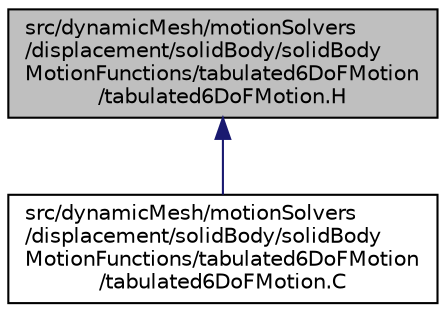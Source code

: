 digraph "src/dynamicMesh/motionSolvers/displacement/solidBody/solidBodyMotionFunctions/tabulated6DoFMotion/tabulated6DoFMotion.H"
{
  bgcolor="transparent";
  edge [fontname="Helvetica",fontsize="10",labelfontname="Helvetica",labelfontsize="10"];
  node [fontname="Helvetica",fontsize="10",shape=record];
  Node1 [label="src/dynamicMesh/motionSolvers\l/displacement/solidBody/solidBody\lMotionFunctions/tabulated6DoFMotion\l/tabulated6DoFMotion.H",height=0.2,width=0.4,color="black", fillcolor="grey75", style="filled" fontcolor="black"];
  Node1 -> Node2 [dir="back",color="midnightblue",fontsize="10",style="solid",fontname="Helvetica"];
  Node2 [label="src/dynamicMesh/motionSolvers\l/displacement/solidBody/solidBody\lMotionFunctions/tabulated6DoFMotion\l/tabulated6DoFMotion.C",height=0.2,width=0.4,color="black",URL="$tabulated6DoFMotion_8C.html"];
}
